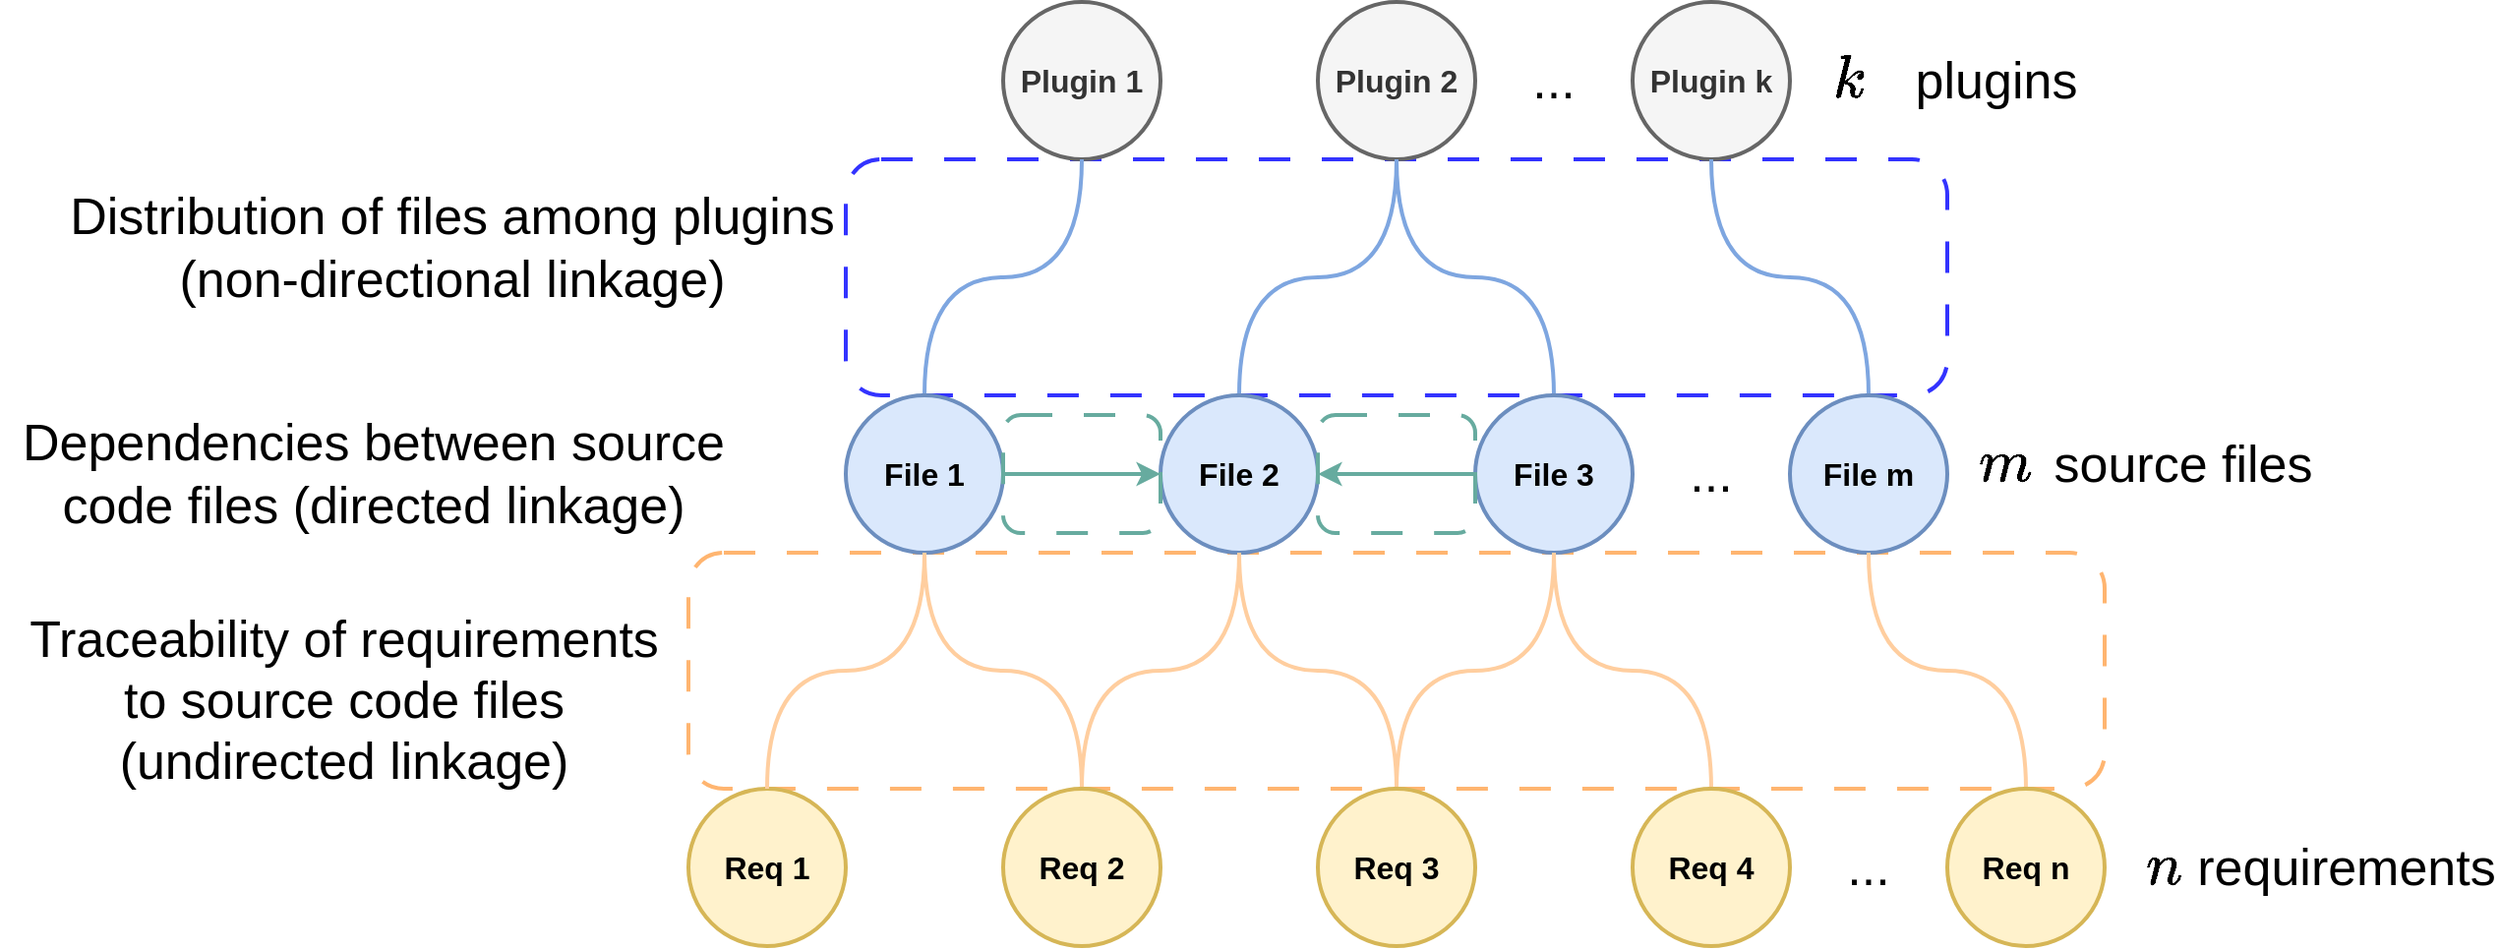 <mxfile version="26.0.9">
  <diagram name="Страница — 1" id="9p0QI68jBKPmT8K-l8in">
    <mxGraphModel dx="2876" dy="1206" grid="1" gridSize="10" guides="1" tooltips="1" connect="1" arrows="1" fold="1" page="1" pageScale="1" pageWidth="827" pageHeight="1169" math="1" shadow="0">
      <root>
        <mxCell id="0" />
        <mxCell id="1" parent="0" />
        <mxCell id="xRNSuGFzqD08a6uNSY0O-35" value="" style="rounded=1;whiteSpace=wrap;html=1;fillColor=none;strokeWidth=2;dashed=1;dashPattern=8 8;strokeColor=#FFB570;" parent="1" vertex="1">
          <mxGeometry x="-40" y="480" width="720" height="120" as="geometry" />
        </mxCell>
        <mxCell id="xRNSuGFzqD08a6uNSY0O-34" value="" style="rounded=1;whiteSpace=wrap;html=1;fillColor=none;strokeWidth=2;dashed=1;dashPattern=8 8;strokeColor=#3333FF;" parent="1" vertex="1">
          <mxGeometry x="40" y="280" width="560" height="120" as="geometry" />
        </mxCell>
        <mxCell id="xRNSuGFzqD08a6uNSY0O-1" value="Plugin 1" style="ellipse;whiteSpace=wrap;html=1;aspect=fixed;strokeWidth=2;fillColor=#f5f5f5;fontColor=#333333;strokeColor=#666666;fontSize=16;fontStyle=1" parent="1" vertex="1">
          <mxGeometry x="120" y="200" width="80" height="80" as="geometry" />
        </mxCell>
        <mxCell id="xRNSuGFzqD08a6uNSY0O-2" value="Plugin 2" style="ellipse;whiteSpace=wrap;html=1;aspect=fixed;strokeWidth=2;fillColor=#f5f5f5;fontColor=#333333;strokeColor=#666666;fontSize=16;fontStyle=1" parent="1" vertex="1">
          <mxGeometry x="280" y="200" width="80" height="80" as="geometry" />
        </mxCell>
        <mxCell id="xRNSuGFzqD08a6uNSY0O-3" value="Plugin k" style="ellipse;whiteSpace=wrap;html=1;aspect=fixed;strokeWidth=2;fillColor=#f5f5f5;fontColor=#333333;strokeColor=#666666;fontSize=16;fontStyle=1" parent="1" vertex="1">
          <mxGeometry x="440" y="200" width="80" height="80" as="geometry" />
        </mxCell>
        <mxCell id="xRNSuGFzqD08a6uNSY0O-23" style="edgeStyle=orthogonalEdgeStyle;curved=1;rounded=0;orthogonalLoop=1;jettySize=auto;html=1;exitX=0.5;exitY=0;exitDx=0;exitDy=0;entryX=0.5;entryY=1;entryDx=0;entryDy=0;endArrow=none;startFill=0;strokeWidth=2;strokeColor=#7EA6E0;" parent="1" source="xRNSuGFzqD08a6uNSY0O-4" target="xRNSuGFzqD08a6uNSY0O-1" edge="1">
          <mxGeometry relative="1" as="geometry">
            <mxPoint x="80" y="360" as="sourcePoint" />
          </mxGeometry>
        </mxCell>
        <mxCell id="xRNSuGFzqD08a6uNSY0O-39" style="edgeStyle=orthogonalEdgeStyle;curved=1;rounded=0;orthogonalLoop=1;jettySize=auto;html=1;exitX=1;exitY=0.5;exitDx=0;exitDy=0;entryX=0;entryY=0.5;entryDx=0;entryDy=0;strokeWidth=2;strokeColor=#67AB9F;" parent="1" source="xRNSuGFzqD08a6uNSY0O-4" target="xRNSuGFzqD08a6uNSY0O-5" edge="1">
          <mxGeometry relative="1" as="geometry" />
        </mxCell>
        <mxCell id="xRNSuGFzqD08a6uNSY0O-4" value="File 1" style="ellipse;whiteSpace=wrap;html=1;aspect=fixed;strokeWidth=2;fillColor=#dae8fc;strokeColor=#6c8ebf;fontSize=16;fontStyle=1" parent="1" vertex="1">
          <mxGeometry x="40" y="400" width="80" height="80" as="geometry" />
        </mxCell>
        <mxCell id="xRNSuGFzqD08a6uNSY0O-24" style="edgeStyle=orthogonalEdgeStyle;curved=1;rounded=0;orthogonalLoop=1;jettySize=auto;html=1;exitX=0.5;exitY=0;exitDx=0;exitDy=0;entryX=0.5;entryY=1;entryDx=0;entryDy=0;endArrow=none;startFill=0;strokeWidth=2;strokeColor=#7EA6E0;" parent="1" source="xRNSuGFzqD08a6uNSY0O-5" target="xRNSuGFzqD08a6uNSY0O-2" edge="1">
          <mxGeometry relative="1" as="geometry">
            <mxPoint x="240" y="360" as="sourcePoint" />
          </mxGeometry>
        </mxCell>
        <mxCell id="xRNSuGFzqD08a6uNSY0O-5" value="File 2" style="ellipse;whiteSpace=wrap;html=1;aspect=fixed;strokeWidth=2;fillColor=#dae8fc;strokeColor=#6c8ebf;fontSize=16;fontStyle=1" parent="1" vertex="1">
          <mxGeometry x="200" y="400" width="80" height="80" as="geometry" />
        </mxCell>
        <mxCell id="xRNSuGFzqD08a6uNSY0O-25" style="edgeStyle=orthogonalEdgeStyle;curved=1;rounded=0;orthogonalLoop=1;jettySize=auto;html=1;exitX=0.5;exitY=0;exitDx=0;exitDy=0;entryX=0.5;entryY=1;entryDx=0;entryDy=0;endArrow=none;startFill=0;strokeWidth=2;strokeColor=#7EA6E0;" parent="1" source="xRNSuGFzqD08a6uNSY0O-6" target="xRNSuGFzqD08a6uNSY0O-2" edge="1">
          <mxGeometry relative="1" as="geometry">
            <mxPoint x="400" y="360" as="sourcePoint" />
          </mxGeometry>
        </mxCell>
        <mxCell id="xRNSuGFzqD08a6uNSY0O-40" style="edgeStyle=orthogonalEdgeStyle;curved=1;rounded=0;orthogonalLoop=1;jettySize=auto;html=1;exitX=0;exitY=0.5;exitDx=0;exitDy=0;entryX=1;entryY=0.5;entryDx=0;entryDy=0;strokeWidth=2;strokeColor=#67AB9F;" parent="1" source="xRNSuGFzqD08a6uNSY0O-6" target="xRNSuGFzqD08a6uNSY0O-5" edge="1">
          <mxGeometry relative="1" as="geometry" />
        </mxCell>
        <mxCell id="xRNSuGFzqD08a6uNSY0O-6" value="File 3" style="ellipse;whiteSpace=wrap;html=1;aspect=fixed;strokeWidth=2;fillColor=#dae8fc;strokeColor=#6c8ebf;fontSize=16;fontStyle=1" parent="1" vertex="1">
          <mxGeometry x="360" y="400" width="80" height="80" as="geometry" />
        </mxCell>
        <mxCell id="xRNSuGFzqD08a6uNSY0O-26" style="edgeStyle=orthogonalEdgeStyle;curved=1;rounded=0;orthogonalLoop=1;jettySize=auto;html=1;exitX=0.5;exitY=0;exitDx=0;exitDy=0;entryX=0.5;entryY=1;entryDx=0;entryDy=0;endArrow=none;startFill=0;strokeWidth=2;strokeColor=#7EA6E0;" parent="1" source="xRNSuGFzqD08a6uNSY0O-7" target="xRNSuGFzqD08a6uNSY0O-3" edge="1">
          <mxGeometry relative="1" as="geometry">
            <mxPoint x="560" y="360" as="sourcePoint" />
          </mxGeometry>
        </mxCell>
        <mxCell id="xRNSuGFzqD08a6uNSY0O-7" value="File m" style="ellipse;whiteSpace=wrap;html=1;aspect=fixed;strokeWidth=2;fillColor=#dae8fc;strokeColor=#6c8ebf;fontSize=16;fontStyle=1" parent="1" vertex="1">
          <mxGeometry x="520" y="400" width="80" height="80" as="geometry" />
        </mxCell>
        <mxCell id="xRNSuGFzqD08a6uNSY0O-8" value="Req 1" style="ellipse;whiteSpace=wrap;html=1;aspect=fixed;strokeWidth=2;fillColor=#fff2cc;strokeColor=#d6b656;fontSize=16;fontStyle=1" parent="1" vertex="1">
          <mxGeometry x="-40" y="600" width="80" height="80" as="geometry" />
        </mxCell>
        <mxCell id="xRNSuGFzqD08a6uNSY0O-17" style="edgeStyle=orthogonalEdgeStyle;curved=1;rounded=0;orthogonalLoop=1;jettySize=auto;html=1;exitX=0.5;exitY=0;exitDx=0;exitDy=0;entryX=0.5;entryY=1;entryDx=0;entryDy=0;endArrow=none;startFill=0;strokeWidth=2;strokeColor=#FFCE9F;" parent="1" source="xRNSuGFzqD08a6uNSY0O-9" target="xRNSuGFzqD08a6uNSY0O-4" edge="1">
          <mxGeometry relative="1" as="geometry">
            <mxPoint x="80" y="520" as="targetPoint" />
          </mxGeometry>
        </mxCell>
        <mxCell id="xRNSuGFzqD08a6uNSY0O-18" style="edgeStyle=orthogonalEdgeStyle;curved=1;rounded=0;orthogonalLoop=1;jettySize=auto;html=1;exitX=0.5;exitY=0;exitDx=0;exitDy=0;entryX=0.5;entryY=1;entryDx=0;entryDy=0;endArrow=none;startFill=0;strokeWidth=2;strokeColor=#FFCE9F;" parent="1" source="xRNSuGFzqD08a6uNSY0O-9" target="xRNSuGFzqD08a6uNSY0O-5" edge="1">
          <mxGeometry relative="1" as="geometry">
            <mxPoint x="240" y="520" as="targetPoint" />
          </mxGeometry>
        </mxCell>
        <mxCell id="xRNSuGFzqD08a6uNSY0O-9" value="Req 2" style="ellipse;whiteSpace=wrap;html=1;aspect=fixed;strokeWidth=2;fillColor=#fff2cc;strokeColor=#d6b656;fontSize=16;fontStyle=1" parent="1" vertex="1">
          <mxGeometry x="120" y="600" width="80" height="80" as="geometry" />
        </mxCell>
        <mxCell id="xRNSuGFzqD08a6uNSY0O-19" style="edgeStyle=orthogonalEdgeStyle;curved=1;rounded=0;orthogonalLoop=1;jettySize=auto;html=1;exitX=0.5;exitY=0;exitDx=0;exitDy=0;entryX=0.5;entryY=1;entryDx=0;entryDy=0;endArrow=none;startFill=0;strokeWidth=2;strokeColor=#FFCE9F;" parent="1" source="xRNSuGFzqD08a6uNSY0O-10" target="xRNSuGFzqD08a6uNSY0O-5" edge="1">
          <mxGeometry relative="1" as="geometry">
            <mxPoint x="240" y="520" as="targetPoint" />
          </mxGeometry>
        </mxCell>
        <mxCell id="xRNSuGFzqD08a6uNSY0O-20" style="edgeStyle=orthogonalEdgeStyle;curved=1;rounded=0;orthogonalLoop=1;jettySize=auto;html=1;exitX=0.5;exitY=0;exitDx=0;exitDy=0;entryX=0.5;entryY=1;entryDx=0;entryDy=0;endArrow=none;startFill=0;strokeWidth=2;strokeColor=#FFCE9F;" parent="1" source="xRNSuGFzqD08a6uNSY0O-10" target="xRNSuGFzqD08a6uNSY0O-6" edge="1">
          <mxGeometry relative="1" as="geometry">
            <mxPoint x="400" y="520" as="targetPoint" />
          </mxGeometry>
        </mxCell>
        <mxCell id="xRNSuGFzqD08a6uNSY0O-10" value="Req 3" style="ellipse;whiteSpace=wrap;html=1;aspect=fixed;strokeWidth=2;fillColor=#fff2cc;strokeColor=#d6b656;fontSize=16;fontStyle=1" parent="1" vertex="1">
          <mxGeometry x="280" y="600" width="80" height="80" as="geometry" />
        </mxCell>
        <mxCell id="xRNSuGFzqD08a6uNSY0O-21" style="edgeStyle=orthogonalEdgeStyle;curved=1;rounded=0;orthogonalLoop=1;jettySize=auto;html=1;exitX=0.5;exitY=0;exitDx=0;exitDy=0;entryX=0.5;entryY=1;entryDx=0;entryDy=0;endArrow=none;startFill=0;strokeWidth=2;strokeColor=#FFCE9F;" parent="1" source="xRNSuGFzqD08a6uNSY0O-11" target="xRNSuGFzqD08a6uNSY0O-6" edge="1">
          <mxGeometry relative="1" as="geometry">
            <mxPoint x="400" y="520" as="targetPoint" />
          </mxGeometry>
        </mxCell>
        <mxCell id="xRNSuGFzqD08a6uNSY0O-11" value="Req 4" style="ellipse;whiteSpace=wrap;html=1;aspect=fixed;strokeWidth=2;fillColor=#fff2cc;strokeColor=#d6b656;fontSize=16;fontStyle=1" parent="1" vertex="1">
          <mxGeometry x="440" y="600" width="80" height="80" as="geometry" />
        </mxCell>
        <mxCell id="xRNSuGFzqD08a6uNSY0O-22" style="edgeStyle=orthogonalEdgeStyle;curved=1;rounded=0;orthogonalLoop=1;jettySize=auto;html=1;exitX=0.5;exitY=0;exitDx=0;exitDy=0;entryX=0.5;entryY=1;entryDx=0;entryDy=0;endArrow=none;startFill=0;strokeWidth=2;strokeColor=#FFCE9F;" parent="1" source="xRNSuGFzqD08a6uNSY0O-12" target="xRNSuGFzqD08a6uNSY0O-7" edge="1">
          <mxGeometry relative="1" as="geometry">
            <mxPoint x="560" y="520" as="targetPoint" />
          </mxGeometry>
        </mxCell>
        <mxCell id="xRNSuGFzqD08a6uNSY0O-12" value="Req n" style="ellipse;whiteSpace=wrap;html=1;aspect=fixed;strokeWidth=2;fillColor=#fff2cc;strokeColor=#d6b656;fontSize=16;fontStyle=1" parent="1" vertex="1">
          <mxGeometry x="600" y="600" width="80" height="80" as="geometry" />
        </mxCell>
        <mxCell id="xRNSuGFzqD08a6uNSY0O-13" value="..." style="text;html=1;align=center;verticalAlign=middle;whiteSpace=wrap;rounded=0;fontSize=26;strokeWidth=2;" parent="1" vertex="1">
          <mxGeometry x="370" y="225" width="60" height="30" as="geometry" />
        </mxCell>
        <mxCell id="xRNSuGFzqD08a6uNSY0O-14" value="..." style="text;html=1;align=center;verticalAlign=middle;whiteSpace=wrap;rounded=0;fontSize=26;strokeWidth=2;" parent="1" vertex="1">
          <mxGeometry x="450" y="425" width="60" height="30" as="geometry" />
        </mxCell>
        <mxCell id="xRNSuGFzqD08a6uNSY0O-15" value="..." style="text;html=1;align=center;verticalAlign=middle;whiteSpace=wrap;rounded=0;fontSize=26;strokeWidth=2;" parent="1" vertex="1">
          <mxGeometry x="530" y="625" width="60" height="30" as="geometry" />
        </mxCell>
        <mxCell id="xRNSuGFzqD08a6uNSY0O-27" value="source files" style="text;html=1;align=center;verticalAlign=middle;whiteSpace=wrap;rounded=0;fontSize=26;" parent="1" vertex="1">
          <mxGeometry x="650" y="420" width="140" height="30" as="geometry" />
        </mxCell>
        <mxCell id="xRNSuGFzqD08a6uNSY0O-28" value="$$m$$" style="text;html=1;align=center;verticalAlign=middle;whiteSpace=wrap;rounded=0;fontSize=26;strokeWidth=2;" parent="1" vertex="1">
          <mxGeometry x="600" y="420" width="60" height="30" as="geometry" />
        </mxCell>
        <mxCell id="xRNSuGFzqD08a6uNSY0O-29" value="requirements" style="text;html=1;align=center;verticalAlign=middle;whiteSpace=wrap;rounded=0;fontSize=26;" parent="1" vertex="1">
          <mxGeometry x="726" y="625" width="154" height="30" as="geometry" />
        </mxCell>
        <mxCell id="xRNSuGFzqD08a6uNSY0O-30" value="$$n$$" style="text;html=1;align=center;verticalAlign=middle;whiteSpace=wrap;rounded=0;fontSize=26;" parent="1" vertex="1">
          <mxGeometry x="680" y="625" width="60" height="30" as="geometry" />
        </mxCell>
        <mxCell id="xRNSuGFzqD08a6uNSY0O-31" value="plugins" style="text;html=1;align=center;verticalAlign=middle;whiteSpace=wrap;rounded=0;fontSize=26;strokeWidth=2;" parent="1" vertex="1">
          <mxGeometry x="570" y="225" width="110" height="30" as="geometry" />
        </mxCell>
        <mxCell id="xRNSuGFzqD08a6uNSY0O-32" value="$$k$$" style="text;html=1;align=center;verticalAlign=middle;whiteSpace=wrap;rounded=0;fontSize=26;strokeWidth=2;" parent="1" vertex="1">
          <mxGeometry x="520" y="225" width="60" height="30" as="geometry" />
        </mxCell>
        <mxCell id="xRNSuGFzqD08a6uNSY0O-33" value="Distribution of files among plugins (non-directional linkage)" style="text;html=1;align=center;verticalAlign=middle;whiteSpace=wrap;rounded=0;fontSize=26;" parent="1" vertex="1">
          <mxGeometry x="-360" y="310" width="400" height="30" as="geometry" />
        </mxCell>
        <mxCell id="xRNSuGFzqD08a6uNSY0O-36" value="" style="edgeStyle=orthogonalEdgeStyle;curved=1;rounded=0;orthogonalLoop=1;jettySize=auto;html=1;exitX=0.5;exitY=0;exitDx=0;exitDy=0;endArrow=none;startFill=0;strokeWidth=2;strokeColor=#FFCE9F;entryX=0.5;entryY=1;entryDx=0;entryDy=0;" parent="1" source="xRNSuGFzqD08a6uNSY0O-8" target="xRNSuGFzqD08a6uNSY0O-4" edge="1">
          <mxGeometry relative="1" as="geometry">
            <mxPoint y="600" as="sourcePoint" />
            <mxPoint x="80" y="520" as="targetPoint" />
          </mxGeometry>
        </mxCell>
        <mxCell id="xRNSuGFzqD08a6uNSY0O-37" value="Traceability of requirements to source code files (undirected linkage)" style="text;html=1;align=center;verticalAlign=middle;whiteSpace=wrap;rounded=0;fontSize=26;" parent="1" vertex="1">
          <mxGeometry x="-390" y="540" width="350" height="30" as="geometry" />
        </mxCell>
        <mxCell id="xRNSuGFzqD08a6uNSY0O-41" value="" style="rounded=1;whiteSpace=wrap;html=1;fillColor=none;strokeWidth=2;dashed=1;dashPattern=8 8;strokeColor=#67AB9F;" parent="1" vertex="1">
          <mxGeometry x="120" y="410" width="80" height="60" as="geometry" />
        </mxCell>
        <mxCell id="xRNSuGFzqD08a6uNSY0O-42" value="" style="rounded=1;whiteSpace=wrap;html=1;fillColor=none;strokeWidth=2;dashed=1;dashPattern=8 8;strokeColor=#67AB9F;" parent="1" vertex="1">
          <mxGeometry x="280" y="410" width="80" height="60" as="geometry" />
        </mxCell>
        <mxCell id="xRNSuGFzqD08a6uNSY0O-43" value="Dependencies between source code files (directed linkage)" style="text;html=1;align=center;verticalAlign=middle;whiteSpace=wrap;rounded=0;fontSize=26;" parent="1" vertex="1">
          <mxGeometry x="-380" y="425" width="360" height="30" as="geometry" />
        </mxCell>
      </root>
    </mxGraphModel>
  </diagram>
</mxfile>
